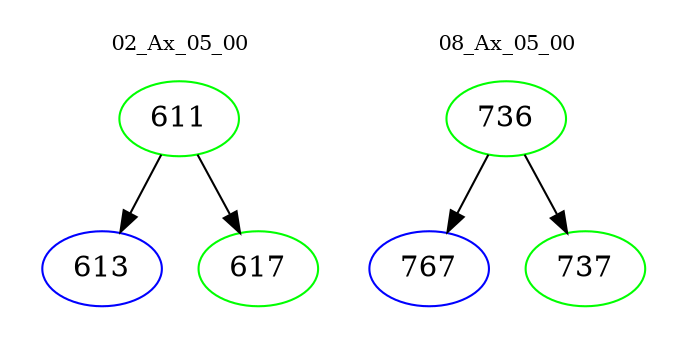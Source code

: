 digraph{
subgraph cluster_0 {
color = white
label = "02_Ax_05_00";
fontsize=10;
T0_611 [label="611", color="green"]
T0_611 -> T0_613 [color="black"]
T0_613 [label="613", color="blue"]
T0_611 -> T0_617 [color="black"]
T0_617 [label="617", color="green"]
}
subgraph cluster_1 {
color = white
label = "08_Ax_05_00";
fontsize=10;
T1_736 [label="736", color="green"]
T1_736 -> T1_767 [color="black"]
T1_767 [label="767", color="blue"]
T1_736 -> T1_737 [color="black"]
T1_737 [label="737", color="green"]
}
}
